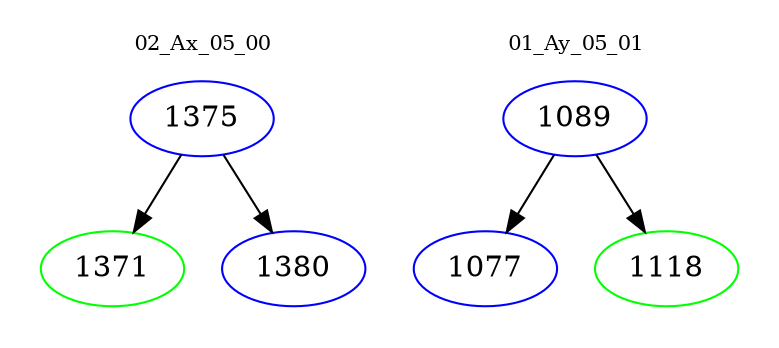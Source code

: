 digraph{
subgraph cluster_0 {
color = white
label = "02_Ax_05_00";
fontsize=10;
T0_1375 [label="1375", color="blue"]
T0_1375 -> T0_1371 [color="black"]
T0_1371 [label="1371", color="green"]
T0_1375 -> T0_1380 [color="black"]
T0_1380 [label="1380", color="blue"]
}
subgraph cluster_1 {
color = white
label = "01_Ay_05_01";
fontsize=10;
T1_1089 [label="1089", color="blue"]
T1_1089 -> T1_1077 [color="black"]
T1_1077 [label="1077", color="blue"]
T1_1089 -> T1_1118 [color="black"]
T1_1118 [label="1118", color="green"]
}
}
